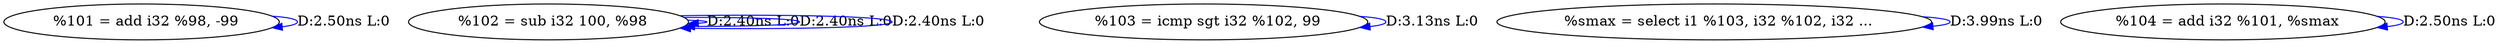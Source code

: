 digraph {
Node0x285d210[label="  %101 = add i32 %98, -99"];
Node0x285d210 -> Node0x285d210[label="D:2.50ns L:0",color=blue];
Node0x285d2f0[label="  %102 = sub i32 100, %98"];
Node0x285d2f0 -> Node0x285d2f0[label="D:2.40ns L:0",color=blue];
Node0x285d2f0 -> Node0x285d2f0[label="D:2.40ns L:0",color=blue];
Node0x285d2f0 -> Node0x285d2f0[label="D:2.40ns L:0",color=blue];
Node0x285d3d0[label="  %103 = icmp sgt i32 %102, 99"];
Node0x285d3d0 -> Node0x285d3d0[label="D:3.13ns L:0",color=blue];
Node0x285d4b0[label="  %smax = select i1 %103, i32 %102, i32 ..."];
Node0x285d4b0 -> Node0x285d4b0[label="D:3.99ns L:0",color=blue];
Node0x285d590[label="  %104 = add i32 %101, %smax"];
Node0x285d590 -> Node0x285d590[label="D:2.50ns L:0",color=blue];
}
